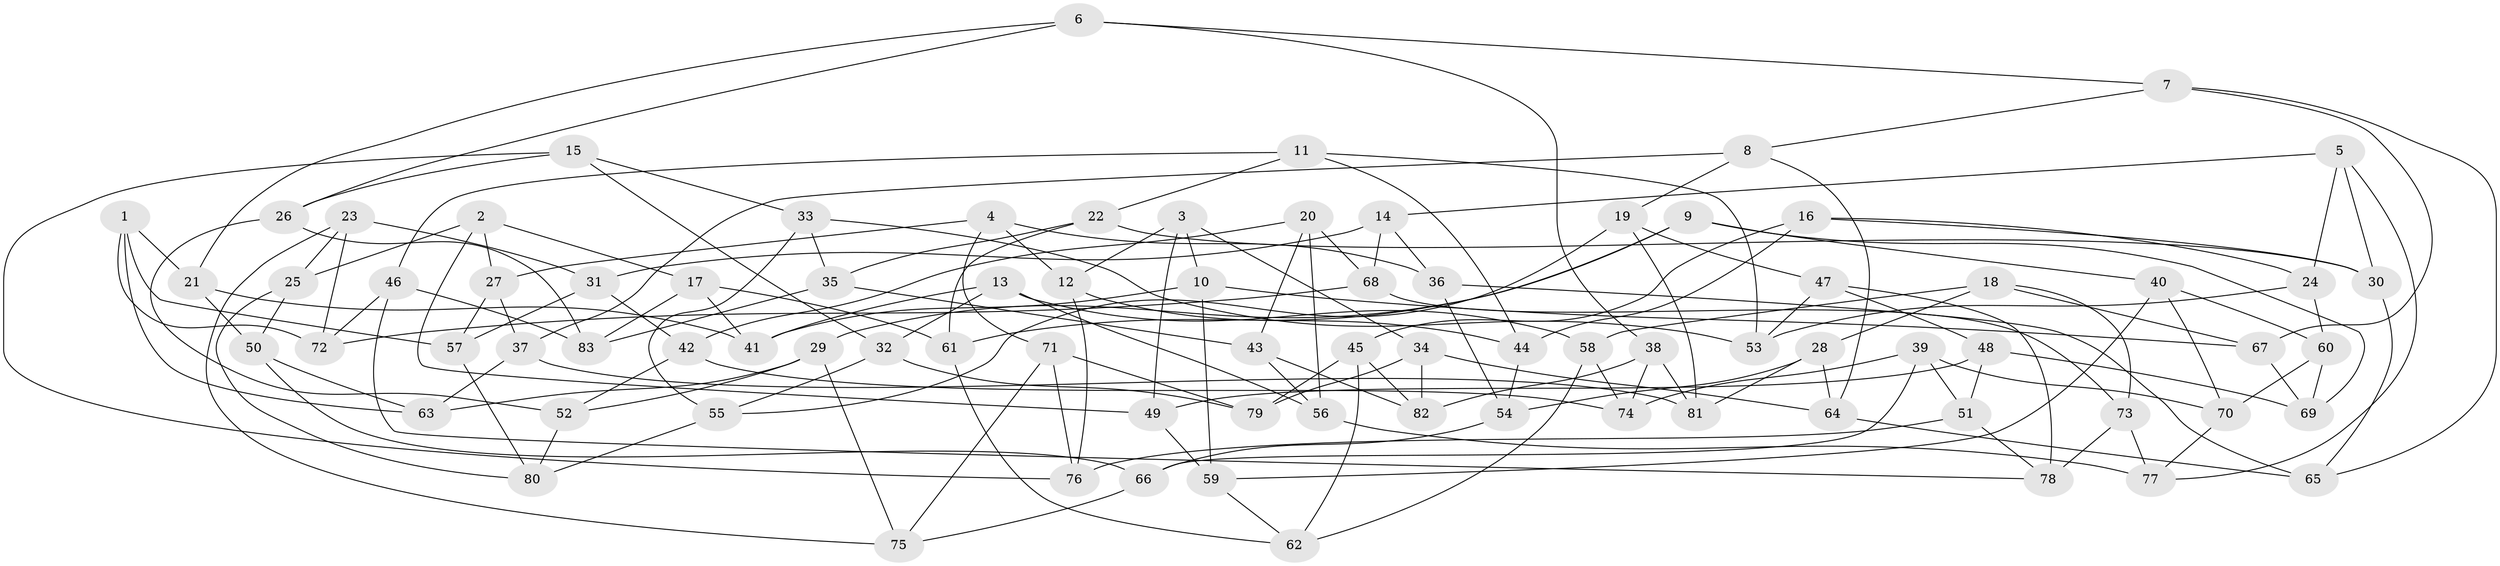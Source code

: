 // Generated by graph-tools (version 1.1) at 2025/38/03/09/25 02:38:09]
// undirected, 83 vertices, 166 edges
graph export_dot {
graph [start="1"]
  node [color=gray90,style=filled];
  1;
  2;
  3;
  4;
  5;
  6;
  7;
  8;
  9;
  10;
  11;
  12;
  13;
  14;
  15;
  16;
  17;
  18;
  19;
  20;
  21;
  22;
  23;
  24;
  25;
  26;
  27;
  28;
  29;
  30;
  31;
  32;
  33;
  34;
  35;
  36;
  37;
  38;
  39;
  40;
  41;
  42;
  43;
  44;
  45;
  46;
  47;
  48;
  49;
  50;
  51;
  52;
  53;
  54;
  55;
  56;
  57;
  58;
  59;
  60;
  61;
  62;
  63;
  64;
  65;
  66;
  67;
  68;
  69;
  70;
  71;
  72;
  73;
  74;
  75;
  76;
  77;
  78;
  79;
  80;
  81;
  82;
  83;
  1 -- 21;
  1 -- 72;
  1 -- 63;
  1 -- 57;
  2 -- 49;
  2 -- 27;
  2 -- 25;
  2 -- 17;
  3 -- 49;
  3 -- 34;
  3 -- 10;
  3 -- 12;
  4 -- 12;
  4 -- 27;
  4 -- 36;
  4 -- 71;
  5 -- 14;
  5 -- 30;
  5 -- 24;
  5 -- 77;
  6 -- 26;
  6 -- 38;
  6 -- 7;
  6 -- 21;
  7 -- 8;
  7 -- 67;
  7 -- 65;
  8 -- 19;
  8 -- 37;
  8 -- 64;
  9 -- 40;
  9 -- 29;
  9 -- 61;
  9 -- 69;
  10 -- 41;
  10 -- 59;
  10 -- 67;
  11 -- 44;
  11 -- 46;
  11 -- 53;
  11 -- 22;
  12 -- 44;
  12 -- 76;
  13 -- 41;
  13 -- 56;
  13 -- 58;
  13 -- 32;
  14 -- 31;
  14 -- 36;
  14 -- 68;
  15 -- 32;
  15 -- 26;
  15 -- 76;
  15 -- 33;
  16 -- 24;
  16 -- 30;
  16 -- 45;
  16 -- 44;
  17 -- 61;
  17 -- 83;
  17 -- 41;
  18 -- 67;
  18 -- 28;
  18 -- 73;
  18 -- 58;
  19 -- 47;
  19 -- 55;
  19 -- 81;
  20 -- 42;
  20 -- 56;
  20 -- 43;
  20 -- 68;
  21 -- 50;
  21 -- 41;
  22 -- 35;
  22 -- 61;
  22 -- 30;
  23 -- 25;
  23 -- 75;
  23 -- 72;
  23 -- 31;
  24 -- 60;
  24 -- 53;
  25 -- 80;
  25 -- 50;
  26 -- 83;
  26 -- 52;
  27 -- 57;
  27 -- 37;
  28 -- 81;
  28 -- 64;
  28 -- 54;
  29 -- 75;
  29 -- 52;
  29 -- 63;
  30 -- 65;
  31 -- 42;
  31 -- 57;
  32 -- 55;
  32 -- 79;
  33 -- 35;
  33 -- 53;
  33 -- 55;
  34 -- 64;
  34 -- 79;
  34 -- 82;
  35 -- 43;
  35 -- 83;
  36 -- 65;
  36 -- 54;
  37 -- 81;
  37 -- 63;
  38 -- 74;
  38 -- 81;
  38 -- 82;
  39 -- 66;
  39 -- 70;
  39 -- 74;
  39 -- 51;
  40 -- 59;
  40 -- 70;
  40 -- 60;
  42 -- 74;
  42 -- 52;
  43 -- 82;
  43 -- 56;
  44 -- 54;
  45 -- 82;
  45 -- 79;
  45 -- 62;
  46 -- 78;
  46 -- 72;
  46 -- 83;
  47 -- 53;
  47 -- 48;
  47 -- 78;
  48 -- 69;
  48 -- 49;
  48 -- 51;
  49 -- 59;
  50 -- 63;
  50 -- 66;
  51 -- 76;
  51 -- 78;
  52 -- 80;
  54 -- 66;
  55 -- 80;
  56 -- 77;
  57 -- 80;
  58 -- 74;
  58 -- 62;
  59 -- 62;
  60 -- 69;
  60 -- 70;
  61 -- 62;
  64 -- 65;
  66 -- 75;
  67 -- 69;
  68 -- 73;
  68 -- 72;
  70 -- 77;
  71 -- 75;
  71 -- 76;
  71 -- 79;
  73 -- 78;
  73 -- 77;
}
